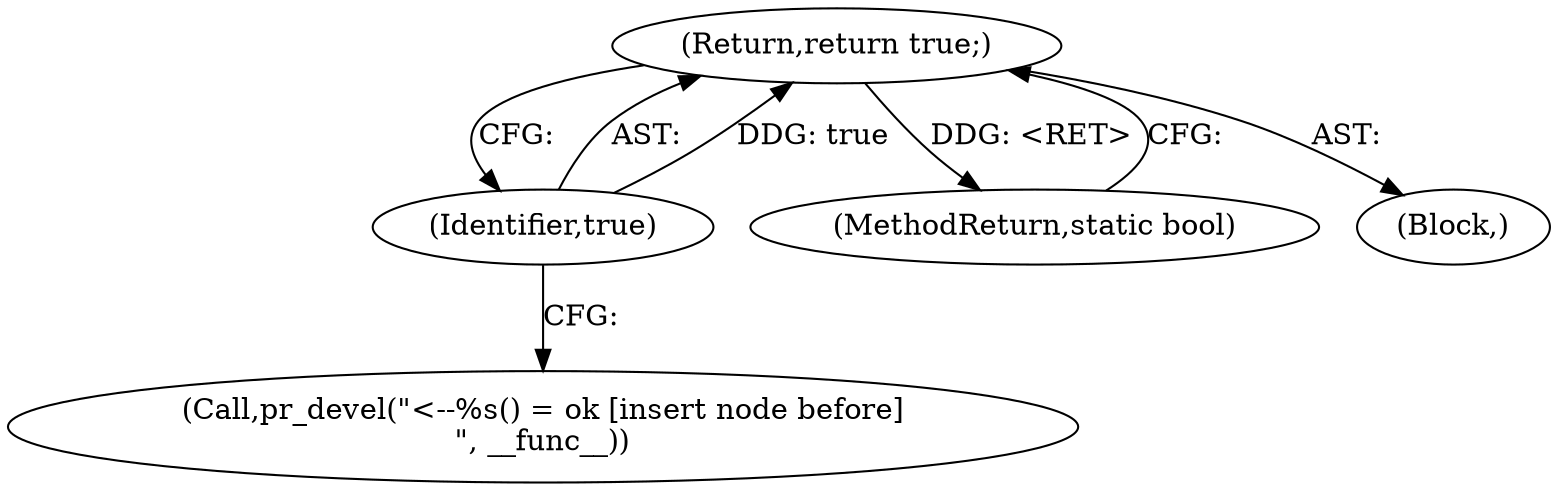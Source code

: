 digraph "1_linux_ea6789980fdaa610d7eb63602c746bf6ec70cd2b@del" {
"1000998" [label="(Return,return true;)"];
"1000999" [label="(Identifier,true)"];
"1000998" [label="(Return,return true;)"];
"1000995" [label="(Call,pr_devel(\"<--%s() = ok [insert node before]\n\", __func__))"];
"1000999" [label="(Identifier,true)"];
"1001251" [label="(MethodReturn,static bool)"];
"1000122" [label="(Block,)"];
"1000998" -> "1000122"  [label="AST: "];
"1000998" -> "1000999"  [label="CFG: "];
"1000999" -> "1000998"  [label="AST: "];
"1001251" -> "1000998"  [label="CFG: "];
"1000998" -> "1001251"  [label="DDG: <RET>"];
"1000999" -> "1000998"  [label="DDG: true"];
"1000999" -> "1000995"  [label="CFG: "];
}
